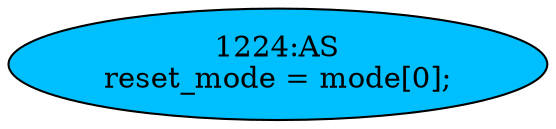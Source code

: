 strict digraph "" {
	node [label="\N"];
	"1224:AS"	 [ast="<pyverilog.vparser.ast.Assign object at 0x7fd773257950>",
		def_var="['reset_mode']",
		fillcolor=deepskyblue,
		label="1224:AS
reset_mode = mode[0];",
		statements="[]",
		style=filled,
		typ=Assign,
		use_var="['mode']"];
}
